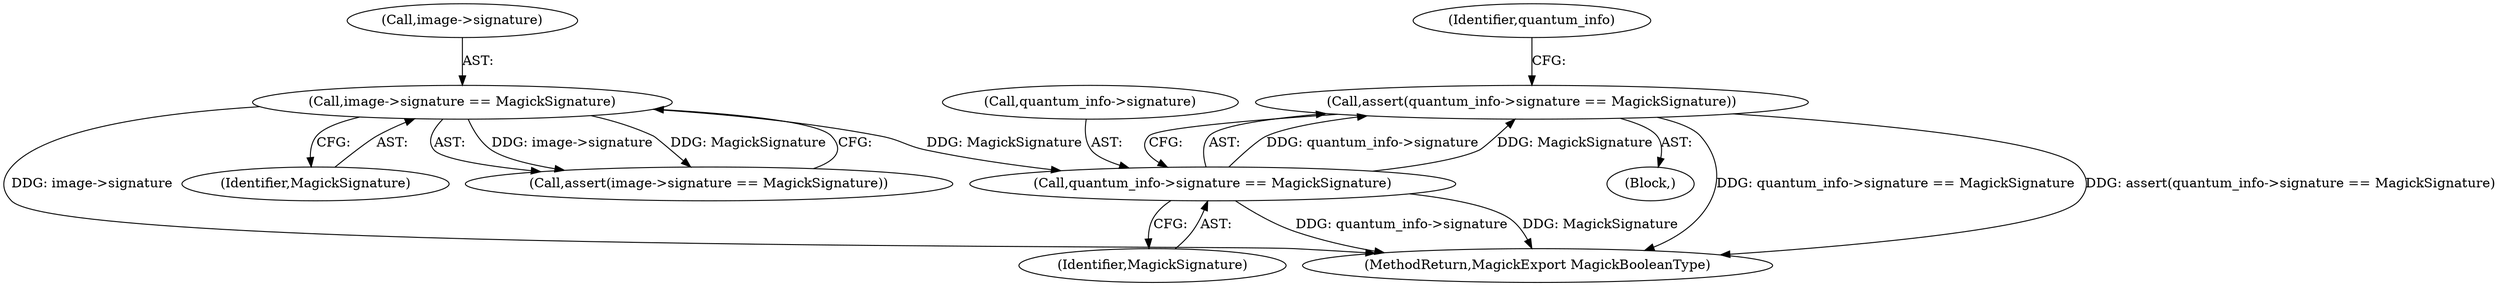 digraph "0_ImageMagick_b5ed738f8060266bf4ae521f7e3ed145aa4498a3@API" {
"1000141" [label="(Call,assert(quantum_info->signature == MagickSignature))"];
"1000142" [label="(Call,quantum_info->signature == MagickSignature)"];
"1000115" [label="(Call,image->signature == MagickSignature)"];
"1000142" [label="(Call,quantum_info->signature == MagickSignature)"];
"1000141" [label="(Call,assert(quantum_info->signature == MagickSignature))"];
"1000149" [label="(Identifier,quantum_info)"];
"1000105" [label="(Block,)"];
"1000116" [label="(Call,image->signature)"];
"1000234" [label="(MethodReturn,MagickExport MagickBooleanType)"];
"1000119" [label="(Identifier,MagickSignature)"];
"1000146" [label="(Identifier,MagickSignature)"];
"1000143" [label="(Call,quantum_info->signature)"];
"1000114" [label="(Call,assert(image->signature == MagickSignature))"];
"1000115" [label="(Call,image->signature == MagickSignature)"];
"1000141" -> "1000105"  [label="AST: "];
"1000141" -> "1000142"  [label="CFG: "];
"1000142" -> "1000141"  [label="AST: "];
"1000149" -> "1000141"  [label="CFG: "];
"1000141" -> "1000234"  [label="DDG: quantum_info->signature == MagickSignature"];
"1000141" -> "1000234"  [label="DDG: assert(quantum_info->signature == MagickSignature)"];
"1000142" -> "1000141"  [label="DDG: quantum_info->signature"];
"1000142" -> "1000141"  [label="DDG: MagickSignature"];
"1000142" -> "1000146"  [label="CFG: "];
"1000143" -> "1000142"  [label="AST: "];
"1000146" -> "1000142"  [label="AST: "];
"1000142" -> "1000234"  [label="DDG: quantum_info->signature"];
"1000142" -> "1000234"  [label="DDG: MagickSignature"];
"1000115" -> "1000142"  [label="DDG: MagickSignature"];
"1000115" -> "1000114"  [label="AST: "];
"1000115" -> "1000119"  [label="CFG: "];
"1000116" -> "1000115"  [label="AST: "];
"1000119" -> "1000115"  [label="AST: "];
"1000114" -> "1000115"  [label="CFG: "];
"1000115" -> "1000234"  [label="DDG: image->signature"];
"1000115" -> "1000114"  [label="DDG: image->signature"];
"1000115" -> "1000114"  [label="DDG: MagickSignature"];
}
